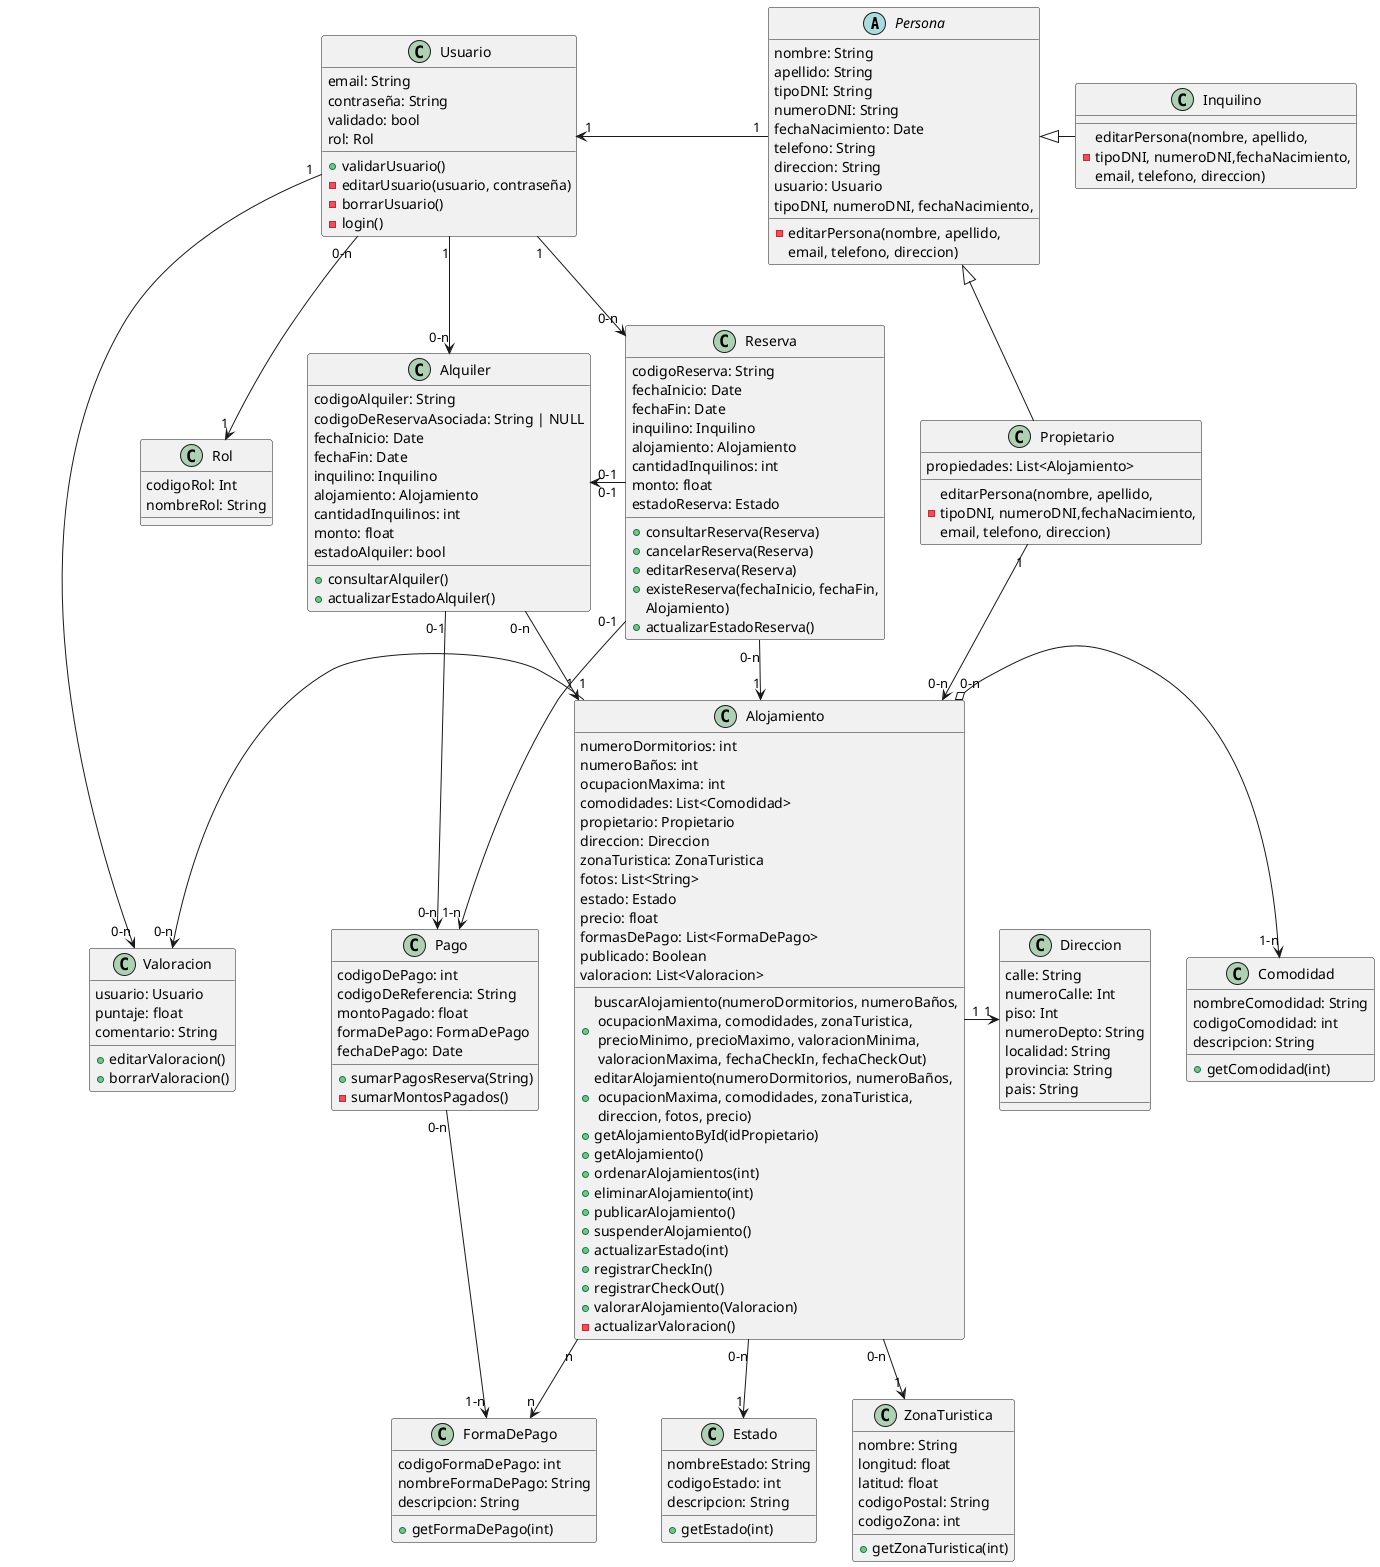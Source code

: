 @startuml EasyHome

abstract Persona {
    nombre: String
    apellido: String
    tipoDNI: String
    numeroDNI: String
    fechaNacimiento: Date
    telefono: String
    direccion: String
    usuario: Usuario
    -editarPersona(nombre, apellido, 
    tipoDNI, numeroDNI, fechaNacimiento, 
    email, telefono, direccion)
}

class Usuario {
    email: String
    contraseña: String
    validado: bool
    rol: Rol 
    +validarUsuario()
    -editarUsuario(usuario, contraseña)
    -borrarUsuario()
    -login()
}

class Rol {
    codigoRol: Int
    nombreRol: String
}

class Inquilino {
    -editarPersona(nombre, apellido,\ntipoDNI, numeroDNI,fechaNacimiento,\nemail, telefono, direccion)
}

class Propietario {
    propiedades: List<Alojamiento>
    -editarPersona(nombre, apellido,\ntipoDNI, numeroDNI,fechaNacimiento,\nemail, telefono, direccion)
}

class Alojamiento {
    numeroDormitorios: int
    numeroBaños: int
    ocupacionMaxima: int
    comodidades: List<Comodidad>
    propietario: Propietario
    direccion: Direccion
    zonaTuristica: ZonaTuristica
    fotos: List<String>
    estado: Estado
    precio: float
    formasDePago: List<FormaDePago>
    publicado: Boolean
    valoracion: List<Valoracion>
    +buscarAlojamiento(numeroDormitorios, numeroBaños,\n ocupacionMaxima, comodidades, zonaTuristica,\n precioMinimo, precioMaximo, valoracionMinima,\n valoracionMaxima, fechaCheckIn, fechaCheckOut)
    +editarAlojamiento(numeroDormitorios, numeroBaños,\n ocupacionMaxima, comodidades, zonaTuristica,\n direccion, fotos, precio)
    +getAlojamientoById(idPropietario)
    +getAlojamiento()
    +ordenarAlojamientos(int)
    +eliminarAlojamiento(int)
    +publicarAlojamiento()
    +suspenderAlojamiento()
    +actualizarEstado(int)
    +registrarCheckIn()
    +registrarCheckOut()
    +valorarAlojamiento(Valoracion)
    -actualizarValoracion()
}

class Direccion {
    calle: String
    numeroCalle: Int
    piso: Int
    numeroDepto: String
    localidad: String
    provincia: String
    pais: String
}

class ZonaTuristica {
    nombre: String
    longitud: float
    latitud: float
    codigoPostal: String
    codigoZona: int
    +getZonaTuristica(int)
}

class Estado {
    nombreEstado: String
    codigoEstado: int
    descripcion: String
    +getEstado(int)
}

class Comodidad {
    nombreComodidad: String
    codigoComodidad: int
    descripcion: String
    +getComodidad(int)
}

class Reserva {
    codigoReserva: String
    fechaInicio: Date
    fechaFin: Date
    inquilino: Inquilino
    alojamiento: Alojamiento
    cantidadInquilinos: int
    monto: float
    estadoReserva: Estado
    +consultarReserva(Reserva)
    +cancelarReserva(Reserva)
    +editarReserva(Reserva)
    +existeReserva(fechaInicio, fechaFin, 
    Alojamiento)
    +actualizarEstadoReserva()
}

class Alquiler {
    codigoAlquiler: String
    codigoDeReservaAsociada: String | NULL
    fechaInicio: Date
    fechaFin: Date
    inquilino: Inquilino
    alojamiento: Alojamiento
    cantidadInquilinos: int
    monto: float
    estadoAlquiler: bool
    +consultarAlquiler()
    +actualizarEstadoAlquiler()
}

class Pago {
    codigoDePago: int
    codigoDeReferencia: String
    montoPagado: float
    formaDePago: FormaDePago
    fechaDePago: Date
    +sumarPagosReserva(String)
    -sumarMontosPagados()
}

class FormaDePago {
    codigoFormaDePago: int
    nombreFormaDePago: String
    descripcion: String
    +getFormaDePago(int)
}

class Valoracion {
    usuario: Usuario
    puntaje: float
    comentario: String
    +editarValoracion()
    +borrarValoracion()
}

Persona <|-right- Inquilino
Persona <|-down- Propietario

Persona "1" -left-> "1" Usuario

Alojamiento "0-n" <-left- "1" Propietario
Alojamiento "0-n" o-> "1-n" Comodidad
Alojamiento "0-n" --> "1" ZonaTuristica
Alojamiento "0-n" --> "1" Estado
Alojamiento "n" -->  "n" FormaDePago
Alojamiento "1" -left->  "0-n" Valoracion
Alojamiento "1" <-up- "0-n" Reserva
Alojamiento "1" <-up- "0-n" Alquiler
Alojamiento "1" -right-> "1" Direccion 

Usuario "1" --> "0-n" Reserva
Usuario "1" --> "0-n" Alquiler
Usuario "1" --> "0-n" Valoracion
Usuario "0-n" --> "1" Rol

Reserva "0-1" -left-> "0-1" Alquiler
Reserva "0-1" --> "1-n" Pago

Pago "0-n" --> "1-n" FormaDePago

Alquiler "0-1" --> "0-n" Pago

@enduml